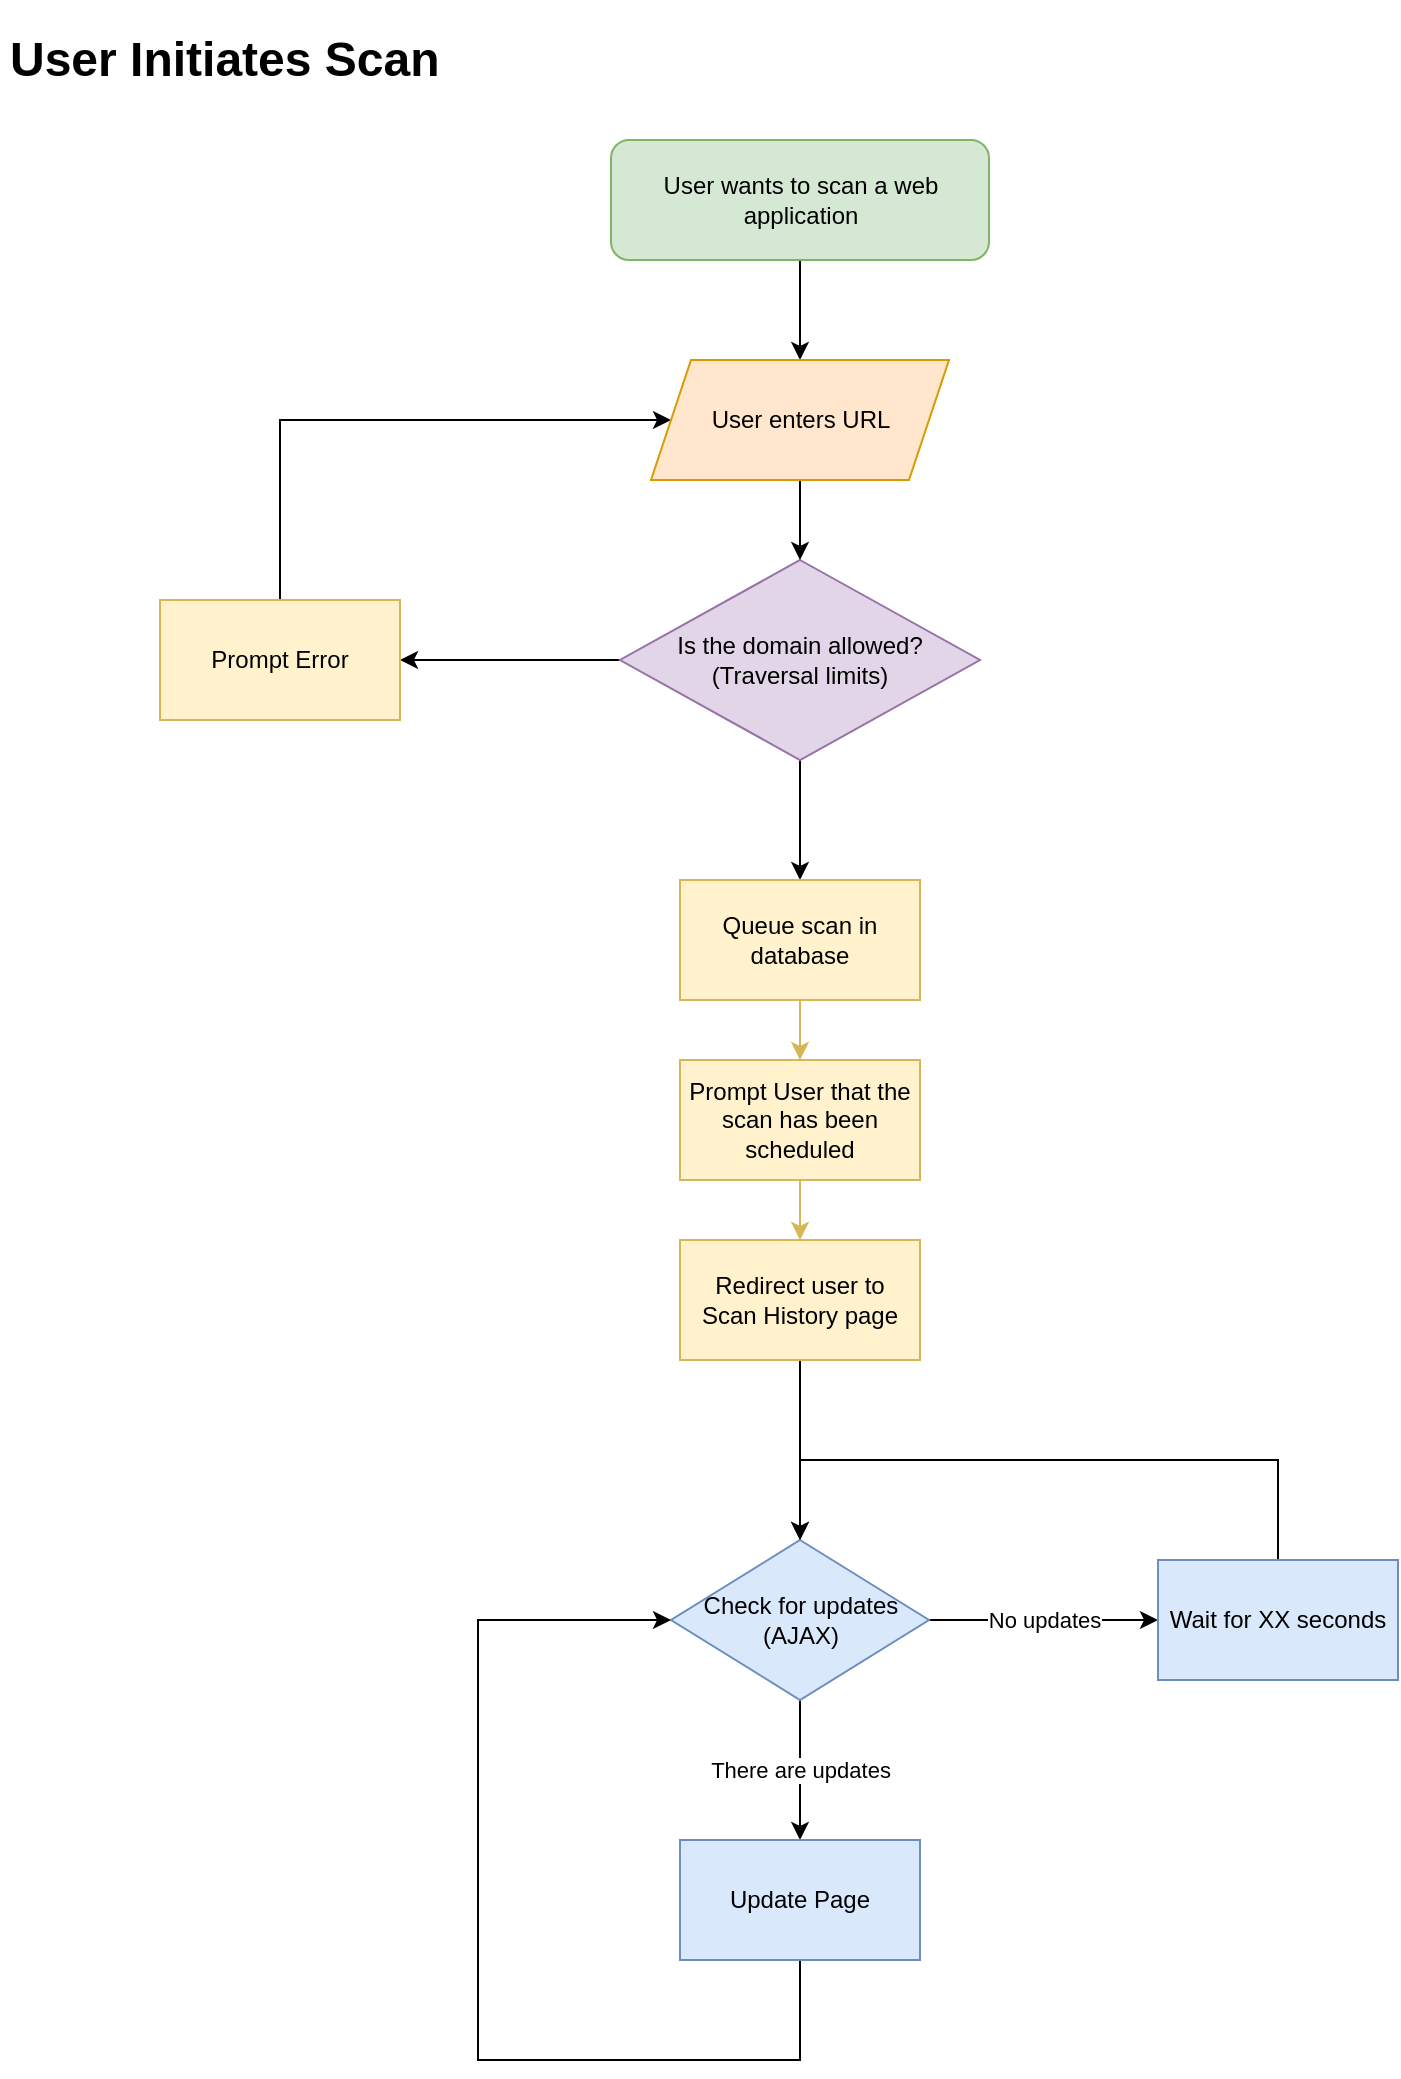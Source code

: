 <mxfile version="21.6.8" type="device">
  <diagram name="Page-1" id="qR6JrOd5YZmVWJOfrEDW">
    <mxGraphModel dx="1247" dy="1214" grid="1" gridSize="10" guides="1" tooltips="1" connect="1" arrows="1" fold="1" page="1" pageScale="1" pageWidth="827" pageHeight="1169" math="0" shadow="0">
      <root>
        <mxCell id="0" />
        <mxCell id="1" parent="0" />
        <mxCell id="qfYE6fjqOzMzHyo91Z_K-1" value="&lt;h1&gt;&lt;span style=&quot;background-color: initial;&quot;&gt;User Initiates Scan&lt;/span&gt;&lt;/h1&gt;" style="text;html=1;strokeColor=none;fillColor=none;spacing=5;spacingTop=-20;whiteSpace=wrap;overflow=hidden;rounded=0;" vertex="1" parent="1">
          <mxGeometry x="841" y="10" width="290" height="50" as="geometry" />
        </mxCell>
        <mxCell id="qfYE6fjqOzMzHyo91Z_K-12" value="" style="edgeStyle=orthogonalEdgeStyle;rounded=0;orthogonalLoop=1;jettySize=auto;html=1;" edge="1" parent="1" source="qfYE6fjqOzMzHyo91Z_K-2" target="qfYE6fjqOzMzHyo91Z_K-11">
          <mxGeometry relative="1" as="geometry" />
        </mxCell>
        <mxCell id="qfYE6fjqOzMzHyo91Z_K-2" value="User wants to scan a web application" style="rounded=1;whiteSpace=wrap;html=1;fillColor=#d5e8d4;strokeColor=#82b366;" vertex="1" parent="1">
          <mxGeometry x="1146.5" y="70" width="189" height="60" as="geometry" />
        </mxCell>
        <mxCell id="qfYE6fjqOzMzHyo91Z_K-7" value="" style="edgeStyle=orthogonalEdgeStyle;rounded=0;orthogonalLoop=1;jettySize=auto;html=1;" edge="1" parent="1" source="qfYE6fjqOzMzHyo91Z_K-4" target="qfYE6fjqOzMzHyo91Z_K-6">
          <mxGeometry relative="1" as="geometry" />
        </mxCell>
        <mxCell id="qfYE6fjqOzMzHyo91Z_K-9" value="" style="edgeStyle=orthogonalEdgeStyle;rounded=0;orthogonalLoop=1;jettySize=auto;html=1;" edge="1" parent="1" source="qfYE6fjqOzMzHyo91Z_K-4" target="qfYE6fjqOzMzHyo91Z_K-8">
          <mxGeometry relative="1" as="geometry" />
        </mxCell>
        <mxCell id="qfYE6fjqOzMzHyo91Z_K-4" value="Is the domain allowed?&lt;br&gt;(Traversal limits)" style="rhombus;whiteSpace=wrap;html=1;fillColor=#e1d5e7;strokeColor=#9673a6;" vertex="1" parent="1">
          <mxGeometry x="1151" y="280" width="180" height="100" as="geometry" />
        </mxCell>
        <mxCell id="qfYE6fjqOzMzHyo91Z_K-16" value="" style="edgeStyle=orthogonalEdgeStyle;rounded=0;orthogonalLoop=1;jettySize=auto;html=1;fillColor=#fff2cc;strokeColor=#d6b656;" edge="1" parent="1" source="qfYE6fjqOzMzHyo91Z_K-6" target="qfYE6fjqOzMzHyo91Z_K-15">
          <mxGeometry relative="1" as="geometry" />
        </mxCell>
        <mxCell id="qfYE6fjqOzMzHyo91Z_K-6" value="Queue scan in database" style="whiteSpace=wrap;html=1;fillColor=#fff2cc;strokeColor=#d6b656;" vertex="1" parent="1">
          <mxGeometry x="1181" y="440" width="120" height="60" as="geometry" />
        </mxCell>
        <mxCell id="qfYE6fjqOzMzHyo91Z_K-14" style="edgeStyle=orthogonalEdgeStyle;rounded=0;orthogonalLoop=1;jettySize=auto;html=1;exitX=0.5;exitY=0;exitDx=0;exitDy=0;entryX=0;entryY=0.5;entryDx=0;entryDy=0;" edge="1" parent="1" source="qfYE6fjqOzMzHyo91Z_K-8" target="qfYE6fjqOzMzHyo91Z_K-11">
          <mxGeometry relative="1" as="geometry">
            <Array as="points">
              <mxPoint x="981" y="210" />
            </Array>
          </mxGeometry>
        </mxCell>
        <mxCell id="qfYE6fjqOzMzHyo91Z_K-8" value="Prompt Error" style="whiteSpace=wrap;html=1;fillColor=#fff2cc;strokeColor=#d6b656;" vertex="1" parent="1">
          <mxGeometry x="921" y="300" width="120" height="60" as="geometry" />
        </mxCell>
        <mxCell id="qfYE6fjqOzMzHyo91Z_K-13" value="" style="edgeStyle=orthogonalEdgeStyle;rounded=0;orthogonalLoop=1;jettySize=auto;html=1;" edge="1" parent="1" source="qfYE6fjqOzMzHyo91Z_K-11" target="qfYE6fjqOzMzHyo91Z_K-4">
          <mxGeometry relative="1" as="geometry" />
        </mxCell>
        <mxCell id="qfYE6fjqOzMzHyo91Z_K-11" value="User enters URL" style="shape=parallelogram;perimeter=parallelogramPerimeter;whiteSpace=wrap;html=1;fixedSize=1;fillColor=#ffe6cc;strokeColor=#d79b00;" vertex="1" parent="1">
          <mxGeometry x="1166.5" y="180" width="149" height="60" as="geometry" />
        </mxCell>
        <mxCell id="qfYE6fjqOzMzHyo91Z_K-18" value="" style="edgeStyle=orthogonalEdgeStyle;rounded=0;orthogonalLoop=1;jettySize=auto;html=1;fillColor=#fff2cc;strokeColor=#d6b656;" edge="1" parent="1" source="qfYE6fjqOzMzHyo91Z_K-15" target="qfYE6fjqOzMzHyo91Z_K-17">
          <mxGeometry relative="1" as="geometry" />
        </mxCell>
        <mxCell id="qfYE6fjqOzMzHyo91Z_K-15" value="Prompt User that the scan has been scheduled" style="whiteSpace=wrap;html=1;fillColor=#fff2cc;strokeColor=#d6b656;" vertex="1" parent="1">
          <mxGeometry x="1181" y="530" width="120" height="60" as="geometry" />
        </mxCell>
        <mxCell id="qfYE6fjqOzMzHyo91Z_K-20" value="" style="edgeStyle=orthogonalEdgeStyle;rounded=0;orthogonalLoop=1;jettySize=auto;html=1;" edge="1" parent="1" source="qfYE6fjqOzMzHyo91Z_K-17" target="qfYE6fjqOzMzHyo91Z_K-19">
          <mxGeometry relative="1" as="geometry" />
        </mxCell>
        <mxCell id="qfYE6fjqOzMzHyo91Z_K-17" value="Redirect user to &lt;br&gt;Scan History page" style="whiteSpace=wrap;html=1;fillColor=#fff2cc;strokeColor=#d6b656;" vertex="1" parent="1">
          <mxGeometry x="1181" y="620" width="120" height="60" as="geometry" />
        </mxCell>
        <mxCell id="qfYE6fjqOzMzHyo91Z_K-24" value="There are updates" style="edgeStyle=orthogonalEdgeStyle;rounded=0;orthogonalLoop=1;jettySize=auto;html=1;" edge="1" parent="1" source="qfYE6fjqOzMzHyo91Z_K-19" target="qfYE6fjqOzMzHyo91Z_K-23">
          <mxGeometry relative="1" as="geometry" />
        </mxCell>
        <mxCell id="qfYE6fjqOzMzHyo91Z_K-27" value="No updates" style="edgeStyle=orthogonalEdgeStyle;rounded=0;orthogonalLoop=1;jettySize=auto;html=1;" edge="1" parent="1" source="qfYE6fjqOzMzHyo91Z_K-19" target="qfYE6fjqOzMzHyo91Z_K-26">
          <mxGeometry relative="1" as="geometry" />
        </mxCell>
        <mxCell id="qfYE6fjqOzMzHyo91Z_K-19" value="Check for updates&lt;br&gt;(AJAX)" style="rhombus;whiteSpace=wrap;html=1;fillColor=#dae8fc;strokeColor=#6c8ebf;" vertex="1" parent="1">
          <mxGeometry x="1176.5" y="770" width="129" height="80" as="geometry" />
        </mxCell>
        <mxCell id="qfYE6fjqOzMzHyo91Z_K-29" style="edgeStyle=orthogonalEdgeStyle;rounded=0;orthogonalLoop=1;jettySize=auto;html=1;exitX=0.5;exitY=1;exitDx=0;exitDy=0;entryX=0;entryY=0.5;entryDx=0;entryDy=0;" edge="1" parent="1" source="qfYE6fjqOzMzHyo91Z_K-23" target="qfYE6fjqOzMzHyo91Z_K-19">
          <mxGeometry relative="1" as="geometry">
            <Array as="points">
              <mxPoint x="1241" y="1030" />
              <mxPoint x="1080" y="1030" />
              <mxPoint x="1080" y="810" />
            </Array>
          </mxGeometry>
        </mxCell>
        <mxCell id="qfYE6fjqOzMzHyo91Z_K-23" value="Update Page" style="whiteSpace=wrap;html=1;fillColor=#dae8fc;strokeColor=#6c8ebf;" vertex="1" parent="1">
          <mxGeometry x="1181" y="920" width="120" height="60" as="geometry" />
        </mxCell>
        <mxCell id="qfYE6fjqOzMzHyo91Z_K-28" style="edgeStyle=orthogonalEdgeStyle;rounded=0;orthogonalLoop=1;jettySize=auto;html=1;exitX=0.5;exitY=0;exitDx=0;exitDy=0;entryX=0.5;entryY=0;entryDx=0;entryDy=0;" edge="1" parent="1" source="qfYE6fjqOzMzHyo91Z_K-26" target="qfYE6fjqOzMzHyo91Z_K-19">
          <mxGeometry relative="1" as="geometry">
            <Array as="points">
              <mxPoint x="1480" y="730" />
              <mxPoint x="1241" y="730" />
            </Array>
          </mxGeometry>
        </mxCell>
        <mxCell id="qfYE6fjqOzMzHyo91Z_K-26" value="Wait for XX seconds" style="whiteSpace=wrap;html=1;fillColor=#dae8fc;strokeColor=#6c8ebf;" vertex="1" parent="1">
          <mxGeometry x="1420" y="780" width="120" height="60" as="geometry" />
        </mxCell>
      </root>
    </mxGraphModel>
  </diagram>
</mxfile>
